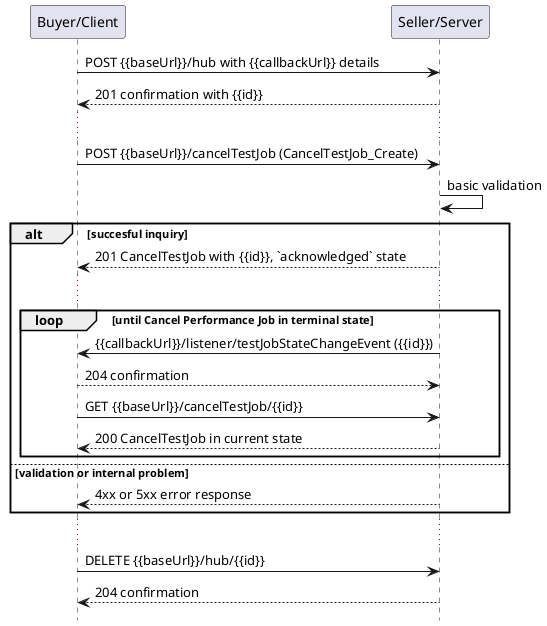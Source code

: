 @startuml useCase13Notification

hide footbox

participant "Buyer/Client" as B
participant "Seller/Server" as S

B -> S: POST {{baseUrl}}/hub with {{callbackUrl}} details
S --> B: 201 confirmation with {{id}}
...
B -> S: POST {{baseUrl}}/cancelTestJob (CancelTestJob_Create)
S -> S: basic validation

alt succesful inquiry
  S --> B: 201 CancelTestJob with {{id}}, `acknowledged` state 
  ...

  group loop [until Cancel Performance Job in terminal state]
      S -> B: {{callbackUrl}}/listener/testJobStateChangeEvent ({{id}})
      B --> S: 204 confirmation
      B -> S:   GET {{baseUrl}}/cancelTestJob/{{id}}
      return 200 CancelTestJob in current state
  end

else validation or internal problem
  S --> B : 4xx or 5xx error response
end 

...

B -> S : DELETE {{baseUrl}}/hub/{{id}} 
S --> B : 204 confirmation

@enduml